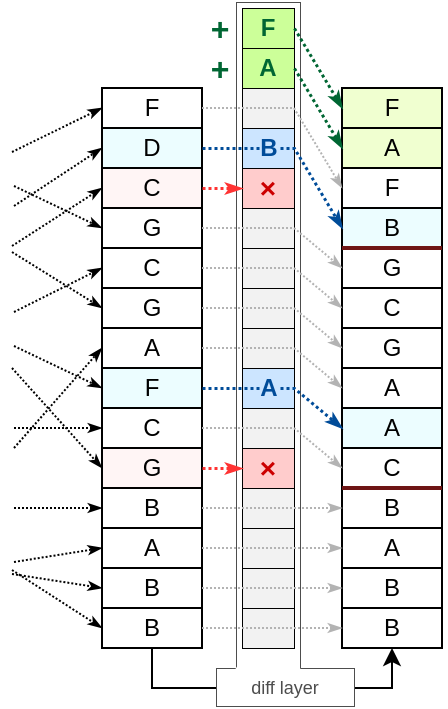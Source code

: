 <mxfile version="22.1.2" type="device">
  <diagram name="1 oldal" id="9zMQckgTDTX1H3_rx6Bh">
    <mxGraphModel dx="637" dy="428" grid="0" gridSize="10" guides="0" tooltips="1" connect="1" arrows="1" fold="1" page="1" pageScale="1" pageWidth="827" pageHeight="1169" math="0" shadow="0">
      <root>
        <mxCell id="0" />
        <mxCell id="1" parent="0" />
        <mxCell id="uyWOBw3hdMBUtZMzsZzs-72" value="" style="rounded=0;whiteSpace=wrap;html=1;strokeColor=#4D4D4D;strokeWidth=0.5;" parent="1" vertex="1">
          <mxGeometry x="511" y="237" width="32" height="333" as="geometry" />
        </mxCell>
        <mxCell id="LfwBUIai21lKe5tmic68-26" value="A" style="rounded=0;whiteSpace=wrap;html=1;" parent="1" vertex="1">
          <mxGeometry x="444" y="400" width="50" height="20" as="geometry" />
        </mxCell>
        <mxCell id="LfwBUIai21lKe5tmic68-27" value="A" style="rounded=0;whiteSpace=wrap;html=1;" parent="1" vertex="1">
          <mxGeometry x="444" y="500" width="50" height="20" as="geometry" />
        </mxCell>
        <mxCell id="LfwBUIai21lKe5tmic68-28" value="B" style="rounded=0;whiteSpace=wrap;html=1;" parent="1" vertex="1">
          <mxGeometry x="444" y="520" width="50" height="20" as="geometry" />
        </mxCell>
        <mxCell id="LfwBUIai21lKe5tmic68-29" value="B" style="rounded=0;whiteSpace=wrap;html=1;" parent="1" vertex="1">
          <mxGeometry x="444" y="480" width="50" height="20" as="geometry" />
        </mxCell>
        <mxCell id="uyWOBw3hdMBUtZMzsZzs-71" style="edgeStyle=orthogonalEdgeStyle;rounded=0;orthogonalLoop=1;jettySize=auto;html=1;exitX=0.5;exitY=1;exitDx=0;exitDy=0;entryX=0.5;entryY=1;entryDx=0;entryDy=0;" parent="1" source="LfwBUIai21lKe5tmic68-30" target="uyWOBw3hdMBUtZMzsZzs-31" edge="1">
          <mxGeometry relative="1" as="geometry" />
        </mxCell>
        <mxCell id="LfwBUIai21lKe5tmic68-30" value="B" style="rounded=0;whiteSpace=wrap;html=1;" parent="1" vertex="1">
          <mxGeometry x="444" y="540" width="50" height="20" as="geometry" />
        </mxCell>
        <mxCell id="LfwBUIai21lKe5tmic68-31" value="C" style="rounded=0;whiteSpace=wrap;html=1;" parent="1" vertex="1">
          <mxGeometry x="444" y="440" width="50" height="20" as="geometry" />
        </mxCell>
        <mxCell id="LfwBUIai21lKe5tmic68-32" value="C" style="rounded=0;whiteSpace=wrap;html=1;" parent="1" vertex="1">
          <mxGeometry x="444" y="360" width="50" height="20" as="geometry" />
        </mxCell>
        <mxCell id="LfwBUIai21lKe5tmic68-33" value="C" style="rounded=0;whiteSpace=wrap;html=1;fillColor=#FFF5F5;" parent="1" vertex="1">
          <mxGeometry x="444" y="320" width="50" height="20" as="geometry" />
        </mxCell>
        <mxCell id="LfwBUIai21lKe5tmic68-34" value="D" style="rounded=0;whiteSpace=wrap;html=1;fillColor=#ECFDFF;" parent="1" vertex="1">
          <mxGeometry x="444" y="300" width="50" height="20" as="geometry" />
        </mxCell>
        <mxCell id="LfwBUIai21lKe5tmic68-35" value="F" style="rounded=0;whiteSpace=wrap;html=1;fillColor=#ECFDFF;" parent="1" vertex="1">
          <mxGeometry x="444" y="420" width="50" height="20" as="geometry" />
        </mxCell>
        <mxCell id="LfwBUIai21lKe5tmic68-36" value="F" style="rounded=0;whiteSpace=wrap;html=1;" parent="1" vertex="1">
          <mxGeometry x="444" y="280" width="50" height="20" as="geometry" />
        </mxCell>
        <mxCell id="LfwBUIai21lKe5tmic68-37" value="G" style="rounded=0;whiteSpace=wrap;html=1;fillColor=#FFF5F5;" parent="1" vertex="1">
          <mxGeometry x="444" y="460" width="50" height="20" as="geometry" />
        </mxCell>
        <mxCell id="LfwBUIai21lKe5tmic68-38" value="G" style="rounded=0;whiteSpace=wrap;html=1;" parent="1" vertex="1">
          <mxGeometry x="444" y="380" width="50" height="20" as="geometry" />
        </mxCell>
        <mxCell id="LfwBUIai21lKe5tmic68-39" value="G" style="rounded=0;whiteSpace=wrap;html=1;" parent="1" vertex="1">
          <mxGeometry x="444" y="340" width="50" height="20" as="geometry" />
        </mxCell>
        <mxCell id="LfwBUIai21lKe5tmic68-57" value="" style="endArrow=classicThin;html=1;rounded=0;entryX=0;entryY=0.5;entryDx=0;entryDy=0;endFill=1;endSize=4;dashed=1;dashPattern=1 1;" parent="1" target="LfwBUIai21lKe5tmic68-26" edge="1">
          <mxGeometry width="50" height="50" relative="1" as="geometry">
            <mxPoint x="400" y="460" as="sourcePoint" />
            <mxPoint x="400" y="470" as="targetPoint" />
          </mxGeometry>
        </mxCell>
        <mxCell id="LfwBUIai21lKe5tmic68-58" value="" style="endArrow=classicThin;html=1;rounded=0;entryX=0;entryY=0.5;entryDx=0;entryDy=0;endFill=1;endSize=4;dashed=1;dashPattern=1 1;" parent="1" target="LfwBUIai21lKe5tmic68-27" edge="1">
          <mxGeometry width="50" height="50" relative="1" as="geometry">
            <mxPoint x="400" y="517" as="sourcePoint" />
            <mxPoint x="400" y="470" as="targetPoint" />
          </mxGeometry>
        </mxCell>
        <mxCell id="LfwBUIai21lKe5tmic68-59" value="" style="endArrow=classicThin;html=1;rounded=0;entryX=0;entryY=0.5;entryDx=0;entryDy=0;endFill=1;endSize=4;dashed=1;dashPattern=1 1;" parent="1" target="LfwBUIai21lKe5tmic68-28" edge="1">
          <mxGeometry width="50" height="50" relative="1" as="geometry">
            <mxPoint x="399" y="523" as="sourcePoint" />
            <mxPoint x="430" y="430" as="targetPoint" />
          </mxGeometry>
        </mxCell>
        <mxCell id="LfwBUIai21lKe5tmic68-60" value="" style="endArrow=classicThin;html=1;rounded=0;entryX=0;entryY=0.5;entryDx=0;entryDy=0;endFill=1;endSize=4;dashed=1;dashPattern=1 1;" parent="1" target="LfwBUIai21lKe5tmic68-29" edge="1">
          <mxGeometry width="50" height="50" relative="1" as="geometry">
            <mxPoint x="400" y="490" as="sourcePoint" />
            <mxPoint x="410" y="440" as="targetPoint" />
          </mxGeometry>
        </mxCell>
        <mxCell id="LfwBUIai21lKe5tmic68-61" value="" style="endArrow=classicThin;html=1;rounded=0;entryX=0;entryY=0.5;entryDx=0;entryDy=0;endFill=1;endSize=4;dashed=1;dashPattern=1 1;" parent="1" target="LfwBUIai21lKe5tmic68-30" edge="1">
          <mxGeometry width="50" height="50" relative="1" as="geometry">
            <mxPoint x="399" y="521" as="sourcePoint" />
            <mxPoint x="410" y="380" as="targetPoint" />
          </mxGeometry>
        </mxCell>
        <mxCell id="LfwBUIai21lKe5tmic68-62" value="" style="endArrow=classicThin;html=1;rounded=0;entryX=0;entryY=0.5;entryDx=0;entryDy=0;endFill=1;endSize=4;dashed=1;dashPattern=1 1;" parent="1" target="LfwBUIai21lKe5tmic68-31" edge="1">
          <mxGeometry width="50" height="50" relative="1" as="geometry">
            <mxPoint x="400" y="450" as="sourcePoint" />
            <mxPoint x="410" y="320" as="targetPoint" />
          </mxGeometry>
        </mxCell>
        <mxCell id="LfwBUIai21lKe5tmic68-63" value="" style="endArrow=classicThin;html=1;rounded=0;entryX=0;entryY=0.5;entryDx=0;entryDy=0;endFill=1;endSize=4;dashed=1;dashPattern=1 1;" parent="1" target="LfwBUIai21lKe5tmic68-32" edge="1">
          <mxGeometry width="50" height="50" relative="1" as="geometry">
            <mxPoint x="400" y="392" as="sourcePoint" />
            <mxPoint x="410" y="270" as="targetPoint" />
          </mxGeometry>
        </mxCell>
        <mxCell id="LfwBUIai21lKe5tmic68-64" value="" style="endArrow=classicThin;html=1;rounded=0;entryX=0;entryY=0.5;entryDx=0;entryDy=0;endFill=1;endSize=4;dashed=1;dashPattern=1 1;" parent="1" target="LfwBUIai21lKe5tmic68-33" edge="1">
          <mxGeometry width="50" height="50" relative="1" as="geometry">
            <mxPoint x="399" y="359" as="sourcePoint" />
            <mxPoint x="410" y="360" as="targetPoint" />
          </mxGeometry>
        </mxCell>
        <mxCell id="LfwBUIai21lKe5tmic68-65" value="" style="endArrow=classicThin;html=1;rounded=0;entryX=0;entryY=0.5;entryDx=0;entryDy=0;endFill=1;endSize=4;dashed=1;dashPattern=1 1;" parent="1" target="LfwBUIai21lKe5tmic68-34" edge="1">
          <mxGeometry width="50" height="50" relative="1" as="geometry">
            <mxPoint x="400" y="339" as="sourcePoint" />
            <mxPoint x="420" y="330" as="targetPoint" />
          </mxGeometry>
        </mxCell>
        <mxCell id="LfwBUIai21lKe5tmic68-66" value="" style="endArrow=classicThin;html=1;rounded=0;entryX=0;entryY=0.5;entryDx=0;entryDy=0;endFill=1;endSize=4;dashed=1;dashPattern=1 1;" parent="1" target="LfwBUIai21lKe5tmic68-35" edge="1">
          <mxGeometry width="50" height="50" relative="1" as="geometry">
            <mxPoint x="400" y="409" as="sourcePoint" />
            <mxPoint x="420" y="310" as="targetPoint" />
          </mxGeometry>
        </mxCell>
        <mxCell id="LfwBUIai21lKe5tmic68-67" value="" style="endArrow=classicThin;html=1;rounded=0;entryX=0;entryY=0.5;entryDx=0;entryDy=0;endFill=1;endSize=4;dashed=1;dashPattern=1 1;" parent="1" target="LfwBUIai21lKe5tmic68-36" edge="1">
          <mxGeometry width="50" height="50" relative="1" as="geometry">
            <mxPoint x="399" y="312" as="sourcePoint" />
            <mxPoint x="420" y="290" as="targetPoint" />
          </mxGeometry>
        </mxCell>
        <mxCell id="LfwBUIai21lKe5tmic68-68" value="" style="endArrow=classicThin;html=1;rounded=0;entryX=0;entryY=0.5;entryDx=0;entryDy=0;endFill=1;endSize=4;dashed=1;dashPattern=1 1;" parent="1" target="LfwBUIai21lKe5tmic68-37" edge="1">
          <mxGeometry width="50" height="50" relative="1" as="geometry">
            <mxPoint x="399" y="420" as="sourcePoint" />
            <mxPoint x="420" y="260" as="targetPoint" />
          </mxGeometry>
        </mxCell>
        <mxCell id="LfwBUIai21lKe5tmic68-69" value="" style="endArrow=classicThin;html=1;rounded=0;entryX=0;entryY=0.5;entryDx=0;entryDy=0;endFill=1;endSize=4;dashed=1;dashPattern=1 1;" parent="1" target="LfwBUIai21lKe5tmic68-38" edge="1">
          <mxGeometry width="50" height="50" relative="1" as="geometry">
            <mxPoint x="399" y="362" as="sourcePoint" />
            <mxPoint x="410" y="260" as="targetPoint" />
          </mxGeometry>
        </mxCell>
        <mxCell id="LfwBUIai21lKe5tmic68-70" value="" style="endArrow=classicThin;html=1;rounded=0;entryX=0;entryY=0.5;entryDx=0;entryDy=0;endFill=1;endSize=4;dashed=1;dashPattern=1 1;" parent="1" target="LfwBUIai21lKe5tmic68-39" edge="1">
          <mxGeometry width="50" height="50" relative="1" as="geometry">
            <mxPoint x="400" y="329" as="sourcePoint" />
            <mxPoint x="400" y="240" as="targetPoint" />
          </mxGeometry>
        </mxCell>
        <mxCell id="uyWOBw3hdMBUtZMzsZzs-5" value="" style="rounded=0;whiteSpace=wrap;html=1;strokeWidth=0.5;fontStyle=1" parent="1" vertex="1">
          <mxGeometry x="514" y="400" width="26" height="20" as="geometry" />
        </mxCell>
        <mxCell id="uyWOBw3hdMBUtZMzsZzs-6" value="" style="rounded=0;whiteSpace=wrap;html=1;strokeWidth=0.5;fontStyle=1;fillColor=#F2F2F2;" parent="1" vertex="1">
          <mxGeometry x="514" y="500" width="26" height="20" as="geometry" />
        </mxCell>
        <mxCell id="uyWOBw3hdMBUtZMzsZzs-8" value="" style="rounded=0;whiteSpace=wrap;html=1;strokeWidth=0.5;fontStyle=1;fillColor=#F2F2F2;" parent="1" vertex="1">
          <mxGeometry x="514" y="480" width="26" height="20" as="geometry" />
        </mxCell>
        <mxCell id="uyWOBw3hdMBUtZMzsZzs-9" value="" style="rounded=0;whiteSpace=wrap;html=1;strokeWidth=0.5;fontStyle=1;fillColor=#F2F2F2;" parent="1" vertex="1">
          <mxGeometry x="514" y="540" width="26" height="20" as="geometry" />
        </mxCell>
        <mxCell id="uyWOBw3hdMBUtZMzsZzs-10" value="" style="rounded=0;whiteSpace=wrap;html=1;strokeWidth=0.5;fontStyle=1" parent="1" vertex="1">
          <mxGeometry x="514" y="440" width="26" height="20" as="geometry" />
        </mxCell>
        <mxCell id="uyWOBw3hdMBUtZMzsZzs-11" value="S" style="rounded=0;whiteSpace=wrap;html=1;strokeWidth=0.5;fontStyle=1" parent="1" vertex="1">
          <mxGeometry x="514" y="360" width="26" height="20" as="geometry" />
        </mxCell>
        <mxCell id="uyWOBw3hdMBUtZMzsZzs-12" value="×" style="rounded=0;whiteSpace=wrap;html=1;strokeWidth=0.5;fontStyle=1;fillColor=#FFCCCC;fontColor=#CC0000;fontSize=14;" parent="1" vertex="1">
          <mxGeometry x="514" y="320" width="26" height="20" as="geometry" />
        </mxCell>
        <mxCell id="uyWOBw3hdMBUtZMzsZzs-13" value="" style="rounded=0;whiteSpace=wrap;html=1;strokeWidth=0.5;fontStyle=1;fontColor=#004C99;fillColor=#CCE5FF;" parent="1" vertex="1">
          <mxGeometry x="514" y="300" width="26" height="20" as="geometry" />
        </mxCell>
        <mxCell id="uyWOBw3hdMBUtZMzsZzs-14" value="" style="rounded=0;whiteSpace=wrap;html=1;strokeWidth=0.5;fontStyle=1;fontColor=#004C99;fillColor=#CCE5FF;" parent="1" vertex="1">
          <mxGeometry x="514" y="420" width="26" height="20" as="geometry" />
        </mxCell>
        <mxCell id="uyWOBw3hdMBUtZMzsZzs-15" value="" style="rounded=0;whiteSpace=wrap;html=1;strokeWidth=0.5;fontStyle=1;fillColor=#F2F2F2;" parent="1" vertex="1">
          <mxGeometry x="514" y="280" width="26" height="20" as="geometry" />
        </mxCell>
        <mxCell id="uyWOBw3hdMBUtZMzsZzs-16" value="×" style="rounded=0;whiteSpace=wrap;html=1;strokeWidth=0.5;fontStyle=1;fillColor=#FFCCCC;fontColor=#CC0000;fontSize=14;" parent="1" vertex="1">
          <mxGeometry x="514" y="460" width="26" height="20" as="geometry" />
        </mxCell>
        <mxCell id="uyWOBw3hdMBUtZMzsZzs-17" value="" style="rounded=0;whiteSpace=wrap;html=1;strokeWidth=0.5;fontStyle=1;fillColor=#F2F2F2;" parent="1" vertex="1">
          <mxGeometry x="514" y="380" width="26" height="20" as="geometry" />
        </mxCell>
        <mxCell id="uyWOBw3hdMBUtZMzsZzs-18" value="" style="rounded=0;whiteSpace=wrap;html=1;strokeWidth=0.5;fontStyle=1" parent="1" vertex="1">
          <mxGeometry x="514" y="340" width="26" height="20" as="geometry" />
        </mxCell>
        <mxCell id="uyWOBw3hdMBUtZMzsZzs-19" value="A" style="rounded=0;whiteSpace=wrap;html=1;strokeWidth=0.5;fontStyle=1;fillColor=#CCFF99;fontColor=#006633;" parent="1" vertex="1">
          <mxGeometry x="514" y="260" width="26" height="20" as="geometry" />
        </mxCell>
        <mxCell id="uyWOBw3hdMBUtZMzsZzs-20" value="F" style="rounded=0;whiteSpace=wrap;html=1;strokeWidth=0.5;fontStyle=1;fillColor=#CCFF99;fontColor=#006633;" parent="1" vertex="1">
          <mxGeometry x="514" y="240" width="26" height="20" as="geometry" />
        </mxCell>
        <mxCell id="uyWOBw3hdMBUtZMzsZzs-21" value="" style="rounded=0;whiteSpace=wrap;html=1;strokeWidth=0.5;fontStyle=1;fillColor=#F2F2F2;" parent="1" vertex="1">
          <mxGeometry x="514" y="440" width="26" height="20" as="geometry" />
        </mxCell>
        <mxCell id="uyWOBw3hdMBUtZMzsZzs-22" value="" style="rounded=0;whiteSpace=wrap;html=1;strokeWidth=0.5;fontStyle=1;fillColor=#F2F2F2;" parent="1" vertex="1">
          <mxGeometry x="514" y="400" width="26" height="20" as="geometry" />
        </mxCell>
        <mxCell id="uyWOBw3hdMBUtZMzsZzs-23" value="" style="rounded=0;whiteSpace=wrap;html=1;strokeWidth=0.5;fontStyle=1;fillColor=#F2F2F2;" parent="1" vertex="1">
          <mxGeometry x="514" y="360" width="26" height="20" as="geometry" />
        </mxCell>
        <mxCell id="uyWOBw3hdMBUtZMzsZzs-24" value="" style="rounded=0;whiteSpace=wrap;html=1;strokeWidth=0.5;fontStyle=1;fillColor=#F2F2F2;" parent="1" vertex="1">
          <mxGeometry x="514" y="340" width="26" height="20" as="geometry" />
        </mxCell>
        <mxCell id="uyWOBw3hdMBUtZMzsZzs-25" value="+" style="text;html=1;strokeColor=none;fillColor=none;align=center;verticalAlign=middle;whiteSpace=wrap;rounded=0;fontSize=16;fontStyle=1;fontColor=#006633;" parent="1" vertex="1">
          <mxGeometry x="498" y="265" width="10" height="10" as="geometry" />
        </mxCell>
        <mxCell id="uyWOBw3hdMBUtZMzsZzs-26" value="+" style="text;html=1;strokeColor=none;fillColor=none;align=center;verticalAlign=middle;whiteSpace=wrap;rounded=0;fontSize=16;fontStyle=1;fontColor=#006633;" parent="1" vertex="1">
          <mxGeometry x="498" y="245" width="10" height="10" as="geometry" />
        </mxCell>
        <mxCell id="uyWOBw3hdMBUtZMzsZzs-27" value="A" style="rounded=0;whiteSpace=wrap;html=1;" parent="1" vertex="1">
          <mxGeometry x="564" y="420" width="50" height="20" as="geometry" />
        </mxCell>
        <mxCell id="uyWOBw3hdMBUtZMzsZzs-28" value="A" style="rounded=0;whiteSpace=wrap;html=1;" parent="1" vertex="1">
          <mxGeometry x="564" y="500" width="50" height="20" as="geometry" />
        </mxCell>
        <mxCell id="uyWOBw3hdMBUtZMzsZzs-30" value="B" style="rounded=0;whiteSpace=wrap;html=1;" parent="1" vertex="1">
          <mxGeometry x="564" y="480" width="50" height="20" as="geometry" />
        </mxCell>
        <mxCell id="uyWOBw3hdMBUtZMzsZzs-31" value="B" style="rounded=0;whiteSpace=wrap;html=1;" parent="1" vertex="1">
          <mxGeometry x="564" y="540" width="50" height="20" as="geometry" />
        </mxCell>
        <mxCell id="uyWOBw3hdMBUtZMzsZzs-32" value="C" style="rounded=0;whiteSpace=wrap;html=1;" parent="1" vertex="1">
          <mxGeometry x="564" y="460" width="50" height="20" as="geometry" />
        </mxCell>
        <mxCell id="uyWOBw3hdMBUtZMzsZzs-33" value="C" style="rounded=0;whiteSpace=wrap;html=1;" parent="1" vertex="1">
          <mxGeometry x="564" y="380" width="50" height="20" as="geometry" />
        </mxCell>
        <mxCell id="uyWOBw3hdMBUtZMzsZzs-35" value="B" style="rounded=0;whiteSpace=wrap;html=1;fillColor=#ECFDFF;" parent="1" vertex="1">
          <mxGeometry x="564" y="340" width="50" height="20" as="geometry" />
        </mxCell>
        <mxCell id="uyWOBw3hdMBUtZMzsZzs-36" value="A" style="rounded=0;whiteSpace=wrap;html=1;fillColor=#ECFDFF;" parent="1" vertex="1">
          <mxGeometry x="564" y="440" width="50" height="20" as="geometry" />
        </mxCell>
        <mxCell id="uyWOBw3hdMBUtZMzsZzs-37" value="F" style="rounded=0;whiteSpace=wrap;html=1;" parent="1" vertex="1">
          <mxGeometry x="564" y="320" width="50" height="20" as="geometry" />
        </mxCell>
        <mxCell id="uyWOBw3hdMBUtZMzsZzs-39" value="G" style="rounded=0;whiteSpace=wrap;html=1;" parent="1" vertex="1">
          <mxGeometry x="564" y="400" width="50" height="20" as="geometry" />
        </mxCell>
        <mxCell id="uyWOBw3hdMBUtZMzsZzs-40" value="G" style="rounded=0;whiteSpace=wrap;html=1;" parent="1" vertex="1">
          <mxGeometry x="564" y="360" width="50" height="20" as="geometry" />
        </mxCell>
        <mxCell id="uyWOBw3hdMBUtZMzsZzs-45" value="" style="endArrow=classicThin;html=1;rounded=0;entryX=0;entryY=0.5;entryDx=0;entryDy=0;endFill=1;endSize=4;dashed=1;dashPattern=1 1;exitX=1;exitY=0.5;exitDx=0;exitDy=0;strokeColor=#B3B3B3;" parent="1" source="LfwBUIai21lKe5tmic68-30" target="uyWOBw3hdMBUtZMzsZzs-31" edge="1">
          <mxGeometry width="50" height="50" relative="1" as="geometry">
            <mxPoint x="419" y="531" as="sourcePoint" />
            <mxPoint x="464" y="560" as="targetPoint" />
          </mxGeometry>
        </mxCell>
        <mxCell id="uyWOBw3hdMBUtZMzsZzs-46" value="" style="endArrow=classicThin;html=1;rounded=0;entryX=0;entryY=0.5;entryDx=0;entryDy=0;endFill=1;endSize=4;dashed=1;dashPattern=1 1;exitX=1;exitY=0.5;exitDx=0;exitDy=0;strokeColor=#B3B3B3;" parent="1" source="LfwBUIai21lKe5tmic68-27" target="uyWOBw3hdMBUtZMzsZzs-28" edge="1">
          <mxGeometry width="50" height="50" relative="1" as="geometry">
            <mxPoint x="514" y="560" as="sourcePoint" />
            <mxPoint x="564" y="560" as="targetPoint" />
            <Array as="points">
              <mxPoint x="540" y="510" />
            </Array>
          </mxGeometry>
        </mxCell>
        <mxCell id="uyWOBw3hdMBUtZMzsZzs-47" value="" style="endArrow=classicThin;html=1;rounded=0;endFill=1;endSize=4;dashed=1;dashPattern=1 1;exitX=1;exitY=0.5;exitDx=0;exitDy=0;entryX=0;entryY=0.5;entryDx=0;entryDy=0;strokeColor=#B3B3B3;" parent="1" source="LfwBUIai21lKe5tmic68-29" target="uyWOBw3hdMBUtZMzsZzs-30" edge="1">
          <mxGeometry width="50" height="50" relative="1" as="geometry">
            <mxPoint x="510" y="500" as="sourcePoint" />
            <mxPoint x="560" y="490" as="targetPoint" />
            <Array as="points">
              <mxPoint x="540" y="490" />
            </Array>
          </mxGeometry>
        </mxCell>
        <mxCell id="uyWOBw3hdMBUtZMzsZzs-48" value="" style="endArrow=classicThin;html=1;rounded=0;endFill=1;endSize=4;dashed=1;dashPattern=1 1;entryX=0;entryY=0.5;entryDx=0;entryDy=0;exitX=1;exitY=0.5;exitDx=0;exitDy=0;strokeColor=#B3B3B3;" parent="1" source="LfwBUIai21lKe5tmic68-31" target="uyWOBw3hdMBUtZMzsZzs-32" edge="1">
          <mxGeometry width="50" height="50" relative="1" as="geometry">
            <mxPoint x="510" y="460" as="sourcePoint" />
            <mxPoint x="554" y="472" as="targetPoint" />
            <Array as="points">
              <mxPoint x="540" y="450" />
            </Array>
          </mxGeometry>
        </mxCell>
        <mxCell id="uyWOBw3hdMBUtZMzsZzs-49" value="" style="endArrow=classicThin;html=1;rounded=0;endFill=1;endSize=4;dashed=1;dashPattern=1 1;exitX=1;exitY=0.5;exitDx=0;exitDy=0;entryX=0;entryY=0.5;entryDx=0;entryDy=0;strokeColor=#004C99;strokeWidth=1.5;" parent="1" source="LfwBUIai21lKe5tmic68-35" target="uyWOBw3hdMBUtZMzsZzs-36" edge="1">
          <mxGeometry width="50" height="50" relative="1" as="geometry">
            <mxPoint x="510" y="440" as="sourcePoint" />
            <mxPoint x="554" y="470" as="targetPoint" />
            <Array as="points">
              <mxPoint x="540" y="430" />
            </Array>
          </mxGeometry>
        </mxCell>
        <mxCell id="uyWOBw3hdMBUtZMzsZzs-51" value="A" style="text;html=1;strokeColor=none;fillColor=none;align=center;verticalAlign=middle;whiteSpace=wrap;rounded=0;fontStyle=1;fontColor=#004C99;labelBackgroundColor=#CCE5FF;" parent="1" vertex="1">
          <mxGeometry x="521" y="420" width="13" height="20" as="geometry" />
        </mxCell>
        <mxCell id="uyWOBw3hdMBUtZMzsZzs-52" value="" style="endArrow=classicThin;html=1;rounded=0;endFill=1;endSize=4;dashed=1;dashPattern=1 1;exitX=1;exitY=0.5;exitDx=0;exitDy=0;entryX=0;entryY=0.5;entryDx=0;entryDy=0;strokeColor=#B3B3B3;" parent="1" source="LfwBUIai21lKe5tmic68-26" target="uyWOBw3hdMBUtZMzsZzs-27" edge="1">
          <mxGeometry width="50" height="50" relative="1" as="geometry">
            <mxPoint x="510" y="410" as="sourcePoint" />
            <mxPoint x="554" y="450" as="targetPoint" />
            <Array as="points">
              <mxPoint x="540" y="410" />
            </Array>
          </mxGeometry>
        </mxCell>
        <mxCell id="uyWOBw3hdMBUtZMzsZzs-53" value="" style="endArrow=classicThin;html=1;rounded=0;endFill=1;endSize=4;dashed=1;dashPattern=1 1;exitX=1;exitY=0.5;exitDx=0;exitDy=0;entryX=0;entryY=0.5;entryDx=0;entryDy=0;strokeColor=#B3B3B3;" parent="1" source="LfwBUIai21lKe5tmic68-38" target="uyWOBw3hdMBUtZMzsZzs-39" edge="1">
          <mxGeometry width="50" height="50" relative="1" as="geometry">
            <mxPoint x="510" y="400" as="sourcePoint" />
            <mxPoint x="550" y="400" as="targetPoint" />
            <Array as="points">
              <mxPoint x="540" y="390" />
            </Array>
          </mxGeometry>
        </mxCell>
        <mxCell id="uyWOBw3hdMBUtZMzsZzs-62" value="" style="endArrow=classicThin;html=1;rounded=0;endFill=1;endSize=4;dashed=1;dashPattern=1 1;strokeColor=#B3B3B3;exitX=1;exitY=0.5;exitDx=0;exitDy=0;entryX=0;entryY=0.5;entryDx=0;entryDy=0;" parent="1" source="LfwBUIai21lKe5tmic68-32" target="uyWOBw3hdMBUtZMzsZzs-33" edge="1">
          <mxGeometry width="50" height="50" relative="1" as="geometry">
            <mxPoint x="510" y="380" as="sourcePoint" />
            <mxPoint x="554" y="410" as="targetPoint" />
            <Array as="points">
              <mxPoint x="540" y="370" />
            </Array>
          </mxGeometry>
        </mxCell>
        <mxCell id="uyWOBw3hdMBUtZMzsZzs-63" value="" style="endArrow=classicThin;html=1;rounded=0;endFill=1;endSize=4;dashed=1;dashPattern=1 1;strokeColor=#B3B3B3;exitX=1;exitY=0.5;exitDx=0;exitDy=0;entryX=0;entryY=0.5;entryDx=0;entryDy=0;" parent="1" source="LfwBUIai21lKe5tmic68-39" target="uyWOBw3hdMBUtZMzsZzs-40" edge="1">
          <mxGeometry width="50" height="50" relative="1" as="geometry">
            <mxPoint x="510" y="360" as="sourcePoint" />
            <mxPoint x="560" y="370" as="targetPoint" />
            <Array as="points">
              <mxPoint x="540" y="350" />
            </Array>
          </mxGeometry>
        </mxCell>
        <mxCell id="uyWOBw3hdMBUtZMzsZzs-64" value="" style="endArrow=classicThin;html=1;rounded=0;endFill=1;endSize=4;dashed=1;dashPattern=1 1;strokeColor=#B3B3B3;entryX=0;entryY=0.5;entryDx=0;entryDy=0;exitX=1;exitY=0.5;exitDx=0;exitDy=0;" parent="1" source="LfwBUIai21lKe5tmic68-36" target="uyWOBw3hdMBUtZMzsZzs-37" edge="1">
          <mxGeometry width="50" height="50" relative="1" as="geometry">
            <mxPoint x="510" y="300" as="sourcePoint" />
            <mxPoint x="554" y="330" as="targetPoint" />
            <Array as="points">
              <mxPoint x="540" y="290" />
            </Array>
          </mxGeometry>
        </mxCell>
        <mxCell id="uyWOBw3hdMBUtZMzsZzs-66" value="" style="endArrow=classicThin;html=1;rounded=0;endFill=1;endSize=4;dashed=1;dashPattern=1 1;strokeColor=#004C99;exitX=1;exitY=0.5;exitDx=0;exitDy=0;entryX=0;entryY=0.5;entryDx=0;entryDy=0;strokeWidth=1.5;" parent="1" source="LfwBUIai21lKe5tmic68-34" target="uyWOBw3hdMBUtZMzsZzs-35" edge="1">
          <mxGeometry width="50" height="50" relative="1" as="geometry">
            <mxPoint x="510" y="320" as="sourcePoint" />
            <mxPoint x="570" y="320" as="targetPoint" />
            <Array as="points">
              <mxPoint x="540" y="310" />
            </Array>
          </mxGeometry>
        </mxCell>
        <mxCell id="uyWOBw3hdMBUtZMzsZzs-67" value="A" style="rounded=0;whiteSpace=wrap;html=1;fillColor=#F0FFD0;" parent="1" vertex="1">
          <mxGeometry x="564" y="300" width="50" height="20" as="geometry" />
        </mxCell>
        <mxCell id="uyWOBw3hdMBUtZMzsZzs-68" value="F" style="rounded=0;whiteSpace=wrap;html=1;fillColor=#F0FFD0;" parent="1" vertex="1">
          <mxGeometry x="564" y="280" width="50" height="20" as="geometry" />
        </mxCell>
        <mxCell id="uyWOBw3hdMBUtZMzsZzs-69" value="" style="endArrow=classicThin;html=1;rounded=0;entryX=0;entryY=0.5;entryDx=0;entryDy=0;endFill=1;endSize=4;dashed=1;dashPattern=1 1;exitX=1;exitY=0.5;exitDx=0;exitDy=0;strokeColor=#006633;strokeWidth=1.5;" parent="1" source="uyWOBw3hdMBUtZMzsZzs-19" target="uyWOBw3hdMBUtZMzsZzs-67" edge="1">
          <mxGeometry width="50" height="50" relative="1" as="geometry">
            <mxPoint x="419" y="322" as="sourcePoint" />
            <mxPoint x="464" y="300" as="targetPoint" />
          </mxGeometry>
        </mxCell>
        <mxCell id="uyWOBw3hdMBUtZMzsZzs-70" value="" style="endArrow=classicThin;html=1;rounded=0;entryX=0;entryY=0.5;entryDx=0;entryDy=0;endFill=1;endSize=4;dashed=1;dashPattern=1 1;exitX=1;exitY=0.5;exitDx=0;exitDy=0;strokeColor=#006633;strokeWidth=1.5;" parent="1" source="uyWOBw3hdMBUtZMzsZzs-20" target="uyWOBw3hdMBUtZMzsZzs-68" edge="1">
          <mxGeometry width="50" height="50" relative="1" as="geometry">
            <mxPoint x="550" y="280" as="sourcePoint" />
            <mxPoint x="574" y="340" as="targetPoint" />
          </mxGeometry>
        </mxCell>
        <mxCell id="uyWOBw3hdMBUtZMzsZzs-73" value="diff layer" style="rounded=0;whiteSpace=wrap;html=1;strokeColor=#4D4D4D;fontSize=9;strokeWidth=0.5;fontColor=#4D4D4D;" parent="1" vertex="1">
          <mxGeometry x="501" y="570" width="69" height="19" as="geometry" />
        </mxCell>
        <mxCell id="uyWOBw3hdMBUtZMzsZzs-77" value="" style="shape=trapezoid;perimeter=trapezoidPerimeter;whiteSpace=wrap;html=1;fixedSize=1;size=3.407;strokeColor=none;" parent="1" vertex="1">
          <mxGeometry x="509" y="568" width="36" height="5" as="geometry" />
        </mxCell>
        <mxCell id="uyWOBw3hdMBUtZMzsZzs-78" value="B" style="text;html=1;strokeColor=none;fillColor=none;align=center;verticalAlign=middle;whiteSpace=wrap;rounded=0;fontStyle=1;fontColor=#004C99;labelBackgroundColor=#CCE5FF;" parent="1" vertex="1">
          <mxGeometry x="521" y="300" width="13" height="20" as="geometry" />
        </mxCell>
        <mxCell id="uyWOBw3hdMBUtZMzsZzs-79" value="" style="endArrow=classicThin;html=1;rounded=0;entryX=0;entryY=0.5;entryDx=0;entryDy=0;endFill=1;endSize=4;dashed=1;dashPattern=1 1;exitX=1;exitY=0.5;exitDx=0;exitDy=0;strokeColor=#FF3333;strokeWidth=1.5;" parent="1" source="LfwBUIai21lKe5tmic68-33" target="uyWOBw3hdMBUtZMzsZzs-12" edge="1">
          <mxGeometry width="50" height="50" relative="1" as="geometry">
            <mxPoint x="419" y="369" as="sourcePoint" />
            <mxPoint x="464" y="340" as="targetPoint" />
          </mxGeometry>
        </mxCell>
        <mxCell id="uyWOBw3hdMBUtZMzsZzs-80" value="" style="endArrow=classicThin;html=1;rounded=0;endFill=1;endSize=4;dashed=1;dashPattern=1 1;exitX=1;exitY=0.5;exitDx=0;exitDy=0;strokeColor=#FF3333;entryX=0;entryY=0.5;entryDx=0;entryDy=0;strokeWidth=1.5;" parent="1" source="LfwBUIai21lKe5tmic68-37" target="uyWOBw3hdMBUtZMzsZzs-16" edge="1">
          <mxGeometry width="50" height="50" relative="1" as="geometry">
            <mxPoint x="514" y="470" as="sourcePoint" />
            <mxPoint x="510" y="470" as="targetPoint" />
          </mxGeometry>
        </mxCell>
        <mxCell id="ojjXCeUVaQ9oF00ngKKz-1" value="B" style="rounded=0;whiteSpace=wrap;html=1;" vertex="1" parent="1">
          <mxGeometry x="564" y="520" width="50" height="20" as="geometry" />
        </mxCell>
        <mxCell id="ojjXCeUVaQ9oF00ngKKz-3" value="" style="rounded=0;whiteSpace=wrap;html=1;strokeWidth=0.5;fontStyle=1;fillColor=#F2F2F2;" vertex="1" parent="1">
          <mxGeometry x="514" y="520" width="26" height="20" as="geometry" />
        </mxCell>
        <mxCell id="ojjXCeUVaQ9oF00ngKKz-2" value="" style="endArrow=classicThin;html=1;rounded=0;endFill=1;endSize=4;dashed=1;dashPattern=1 1;strokeColor=#B3B3B3;entryX=0;entryY=0.5;entryDx=0;entryDy=0;exitX=1;exitY=0.5;exitDx=0;exitDy=0;" edge="1" parent="1" target="ojjXCeUVaQ9oF00ngKKz-1" source="LfwBUIai21lKe5tmic68-28">
          <mxGeometry width="50" height="50" relative="1" as="geometry">
            <mxPoint x="502" y="534" as="sourcePoint" />
            <mxPoint x="558" y="533" as="targetPoint" />
          </mxGeometry>
        </mxCell>
        <mxCell id="ojjXCeUVaQ9oF00ngKKz-4" value="" style="endArrow=none;html=1;rounded=0;entryX=1;entryY=0;entryDx=0;entryDy=0;exitX=0;exitY=1;exitDx=0;exitDy=0;strokeColor=#6E1515;strokeWidth=2;" edge="1" parent="1" source="uyWOBw3hdMBUtZMzsZzs-32" target="uyWOBw3hdMBUtZMzsZzs-30">
          <mxGeometry width="50" height="50" relative="1" as="geometry">
            <mxPoint x="471" y="433" as="sourcePoint" />
            <mxPoint x="521" y="383" as="targetPoint" />
          </mxGeometry>
        </mxCell>
        <mxCell id="ojjXCeUVaQ9oF00ngKKz-5" value="" style="endArrow=none;html=1;rounded=0;strokeColor=#6E1515;entryX=1;entryY=0;entryDx=0;entryDy=0;exitX=0;exitY=0;exitDx=0;exitDy=0;strokeWidth=2;" edge="1" parent="1" source="uyWOBw3hdMBUtZMzsZzs-40" target="uyWOBw3hdMBUtZMzsZzs-40">
          <mxGeometry width="50" height="50" relative="1" as="geometry">
            <mxPoint x="654" y="395" as="sourcePoint" />
            <mxPoint x="624" y="374" as="targetPoint" />
          </mxGeometry>
        </mxCell>
      </root>
    </mxGraphModel>
  </diagram>
</mxfile>
